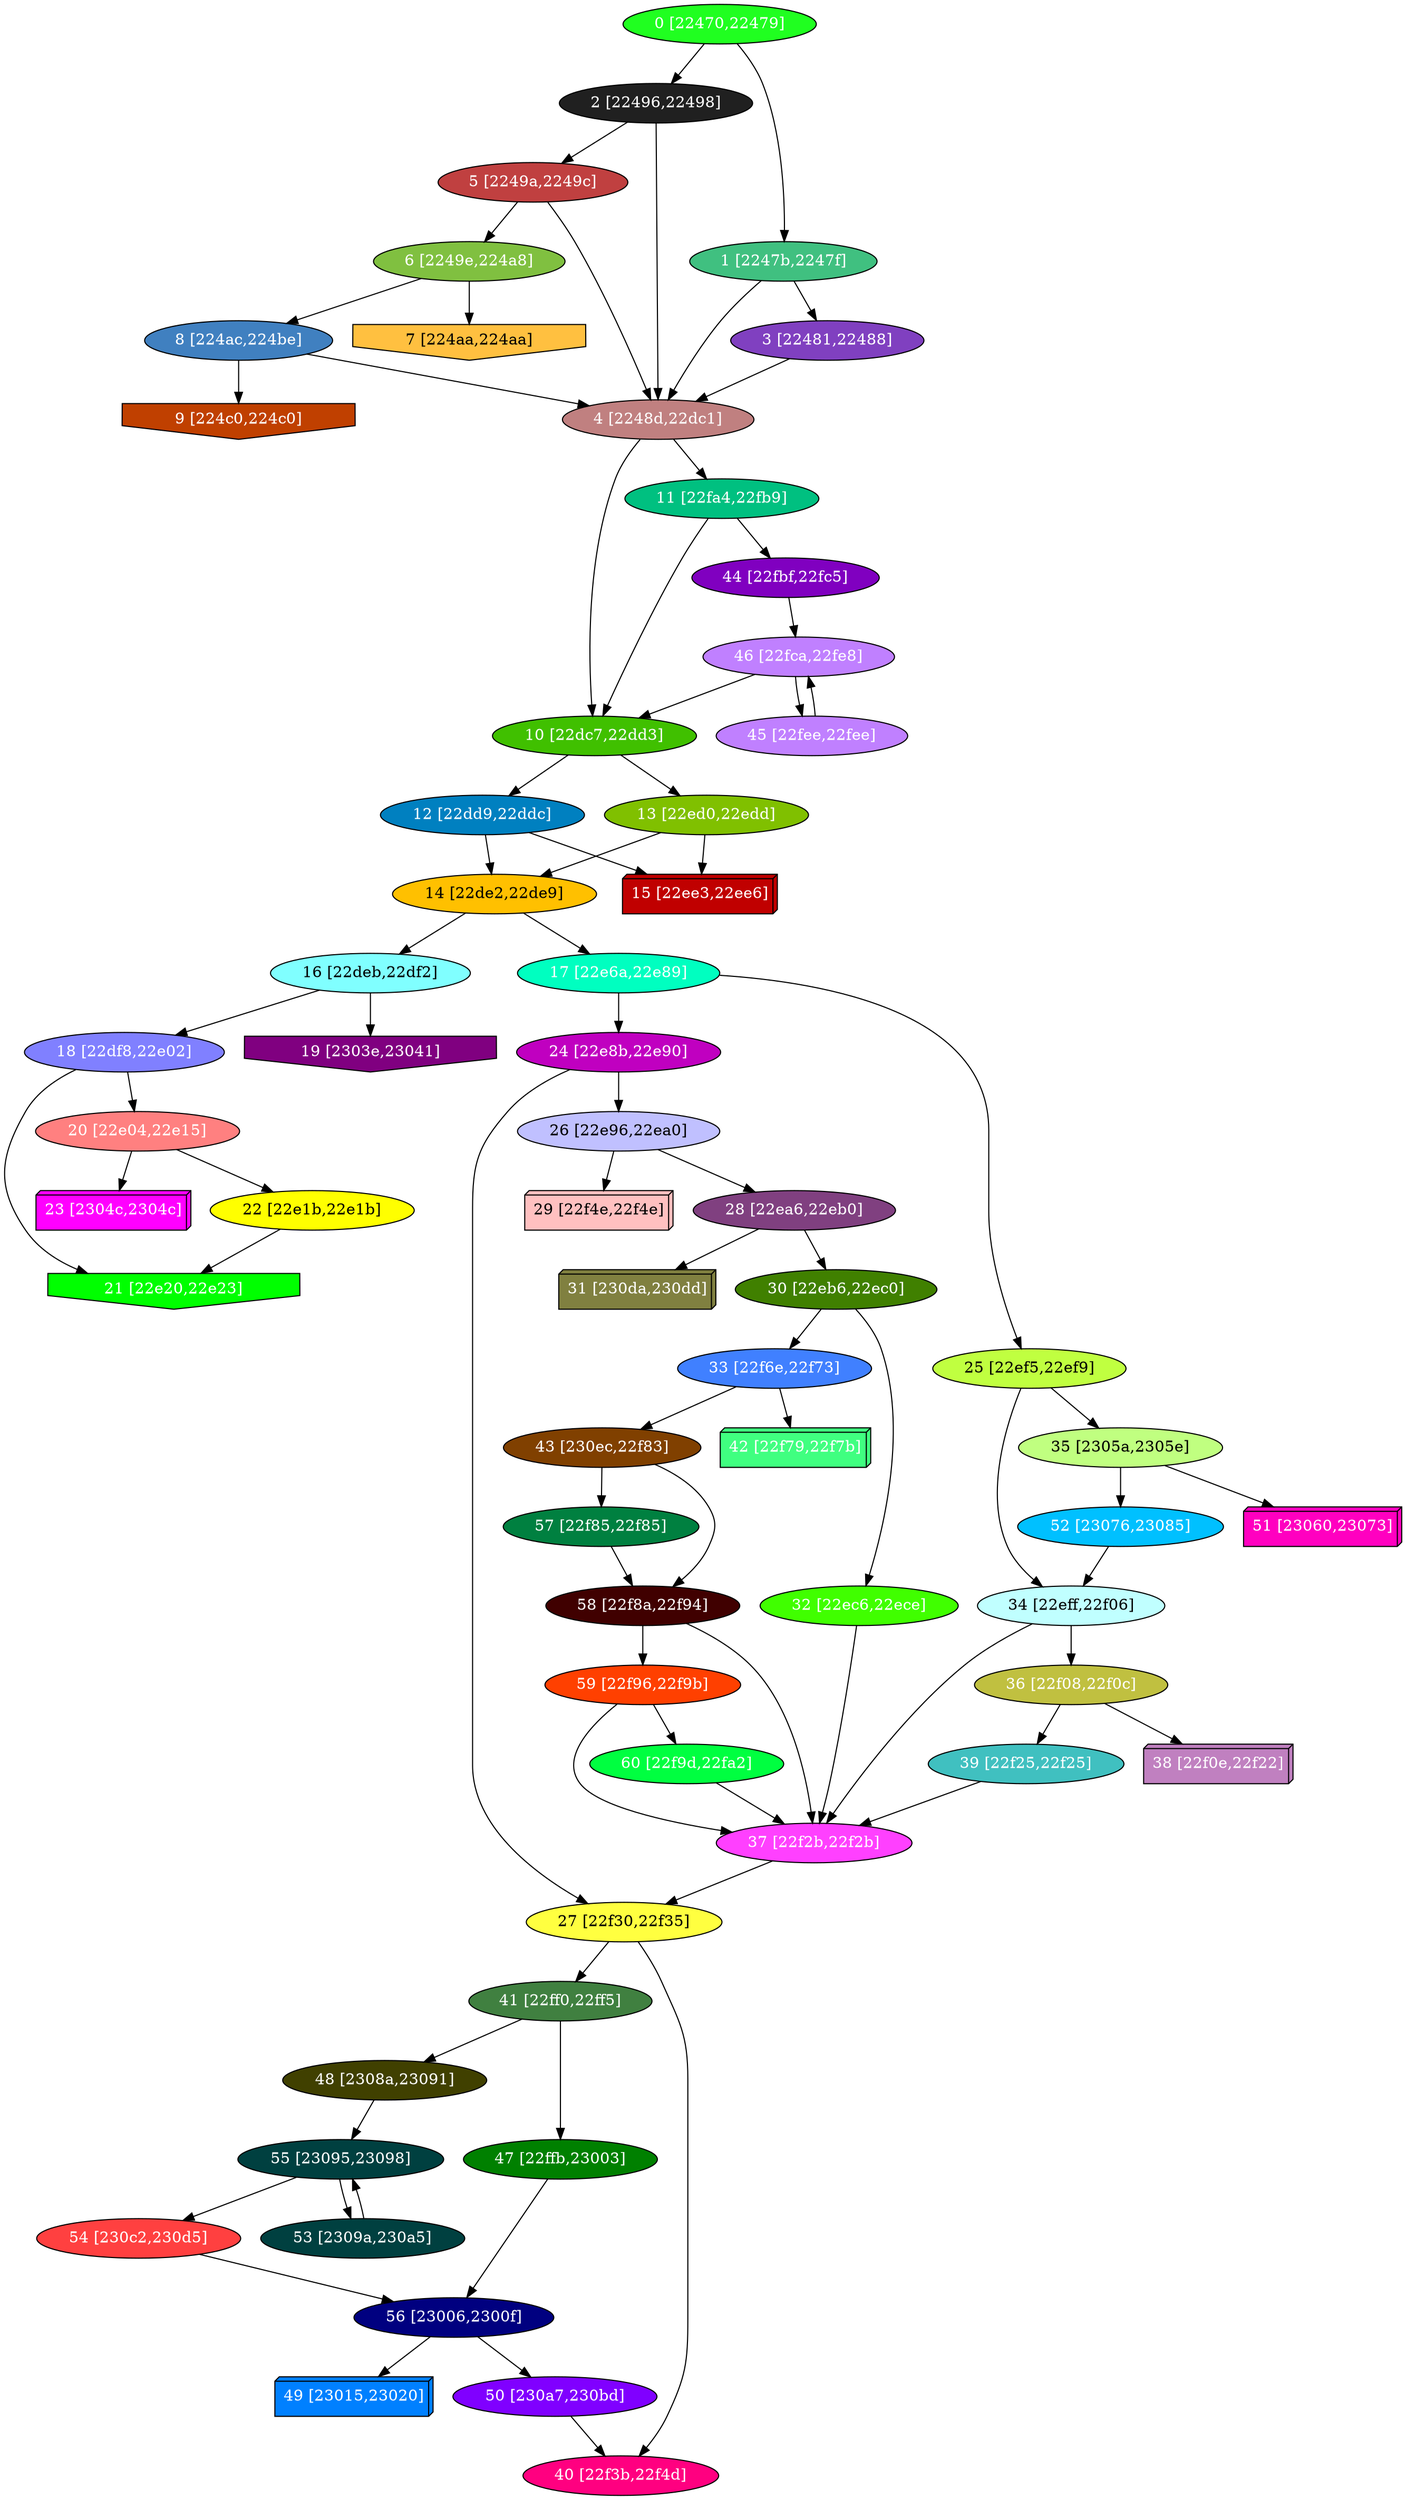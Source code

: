 diGraph libnss3{
	libnss3_0  [style=filled fillcolor="#20FF20" fontcolor="#ffffff" shape=oval label="0 [22470,22479]"]
	libnss3_1  [style=filled fillcolor="#40C080" fontcolor="#ffffff" shape=oval label="1 [2247b,2247f]"]
	libnss3_2  [style=filled fillcolor="#202020" fontcolor="#ffffff" shape=oval label="2 [22496,22498]"]
	libnss3_3  [style=filled fillcolor="#8040C0" fontcolor="#ffffff" shape=oval label="3 [22481,22488]"]
	libnss3_4  [style=filled fillcolor="#C08080" fontcolor="#ffffff" shape=oval label="4 [2248d,22dc1]"]
	libnss3_5  [style=filled fillcolor="#C04040" fontcolor="#ffffff" shape=oval label="5 [2249a,2249c]"]
	libnss3_6  [style=filled fillcolor="#80C040" fontcolor="#ffffff" shape=oval label="6 [2249e,224a8]"]
	libnss3_7  [style=filled fillcolor="#FFC040" fontcolor="#000000" shape=invhouse label="7 [224aa,224aa]"]
	libnss3_8  [style=filled fillcolor="#4080C0" fontcolor="#ffffff" shape=oval label="8 [224ac,224be]"]
	libnss3_9  [style=filled fillcolor="#C04000" fontcolor="#ffffff" shape=invhouse label="9 [224c0,224c0]"]
	libnss3_a  [style=filled fillcolor="#40C000" fontcolor="#ffffff" shape=oval label="10 [22dc7,22dd3]"]
	libnss3_b  [style=filled fillcolor="#00C080" fontcolor="#ffffff" shape=oval label="11 [22fa4,22fb9]"]
	libnss3_c  [style=filled fillcolor="#0080C0" fontcolor="#ffffff" shape=oval label="12 [22dd9,22ddc]"]
	libnss3_d  [style=filled fillcolor="#80C000" fontcolor="#ffffff" shape=oval label="13 [22ed0,22edd]"]
	libnss3_e  [style=filled fillcolor="#FFC000" fontcolor="#000000" shape=oval label="14 [22de2,22de9]"]
	libnss3_f  [style=filled fillcolor="#C00000" fontcolor="#ffffff" shape=box3d label="15 [22ee3,22ee6]"]
	libnss3_10  [style=filled fillcolor="#80FFFF" fontcolor="#000000" shape=oval label="16 [22deb,22df2]"]
	libnss3_11  [style=filled fillcolor="#00FFC0" fontcolor="#ffffff" shape=oval label="17 [22e6a,22e89]"]
	libnss3_12  [style=filled fillcolor="#8080FF" fontcolor="#ffffff" shape=oval label="18 [22df8,22e02]"]
	libnss3_13  [style=filled fillcolor="#800080" fontcolor="#ffffff" shape=invhouse label="19 [2303e,23041]"]
	libnss3_14  [style=filled fillcolor="#FF8080" fontcolor="#ffffff" shape=oval label="20 [22e04,22e15]"]
	libnss3_15  [style=filled fillcolor="#00FF00" fontcolor="#ffffff" shape=invhouse label="21 [22e20,22e23]"]
	libnss3_16  [style=filled fillcolor="#FFFF00" fontcolor="#000000" shape=oval label="22 [22e1b,22e1b]"]
	libnss3_17  [style=filled fillcolor="#FF00FF" fontcolor="#ffffff" shape=box3d label="23 [2304c,2304c]"]
	libnss3_18  [style=filled fillcolor="#C000C0" fontcolor="#ffffff" shape=oval label="24 [22e8b,22e90]"]
	libnss3_19  [style=filled fillcolor="#C0FF40" fontcolor="#000000" shape=oval label="25 [22ef5,22ef9]"]
	libnss3_1a  [style=filled fillcolor="#C0C0FF" fontcolor="#000000" shape=oval label="26 [22e96,22ea0]"]
	libnss3_1b  [style=filled fillcolor="#FFFF40" fontcolor="#000000" shape=oval label="27 [22f30,22f35]"]
	libnss3_1c  [style=filled fillcolor="#804080" fontcolor="#ffffff" shape=oval label="28 [22ea6,22eb0]"]
	libnss3_1d  [style=filled fillcolor="#FFC0C0" fontcolor="#000000" shape=box3d label="29 [22f4e,22f4e]"]
	libnss3_1e  [style=filled fillcolor="#408000" fontcolor="#ffffff" shape=oval label="30 [22eb6,22ec0]"]
	libnss3_1f  [style=filled fillcolor="#808040" fontcolor="#ffffff" shape=box3d label="31 [230da,230dd]"]
	libnss3_20  [style=filled fillcolor="#40FF00" fontcolor="#ffffff" shape=oval label="32 [22ec6,22ece]"]
	libnss3_21  [style=filled fillcolor="#4080FF" fontcolor="#ffffff" shape=oval label="33 [22f6e,22f73]"]
	libnss3_22  [style=filled fillcolor="#C0FFFF" fontcolor="#000000" shape=oval label="34 [22eff,22f06]"]
	libnss3_23  [style=filled fillcolor="#C0FF80" fontcolor="#000000" shape=oval label="35 [2305a,2305e]"]
	libnss3_24  [style=filled fillcolor="#C0C040" fontcolor="#ffffff" shape=oval label="36 [22f08,22f0c]"]
	libnss3_25  [style=filled fillcolor="#FF40FF" fontcolor="#ffffff" shape=oval label="37 [22f2b,22f2b]"]
	libnss3_26  [style=filled fillcolor="#C080C0" fontcolor="#ffffff" shape=box3d label="38 [22f0e,22f22]"]
	libnss3_27  [style=filled fillcolor="#40C0C0" fontcolor="#ffffff" shape=oval label="39 [22f25,22f25]"]
	libnss3_28  [style=filled fillcolor="#FF0080" fontcolor="#ffffff" shape=oval label="40 [22f3b,22f4d]"]
	libnss3_29  [style=filled fillcolor="#408040" fontcolor="#ffffff" shape=oval label="41 [22ff0,22ff5]"]
	libnss3_2a  [style=filled fillcolor="#40FF80" fontcolor="#ffffff" shape=box3d label="42 [22f79,22f7b]"]
	libnss3_2b  [style=filled fillcolor="#804000" fontcolor="#ffffff" shape=oval label="43 [230ec,22f83]"]
	libnss3_2c  [style=filled fillcolor="#8000C0" fontcolor="#ffffff" shape=oval label="44 [22fbf,22fc5]"]
	libnss3_2d  [style=filled fillcolor="#C080FF" fontcolor="#ffffff" shape=oval label="45 [22fee,22fee]"]
	libnss3_2e  [style=filled fillcolor="#C080FF" fontcolor="#ffffff" shape=oval label="46 [22fca,22fe8]"]
	libnss3_2f  [style=filled fillcolor="#008000" fontcolor="#ffffff" shape=oval label="47 [22ffb,23003]"]
	libnss3_30  [style=filled fillcolor="#404000" fontcolor="#ffffff" shape=oval label="48 [2308a,23091]"]
	libnss3_31  [style=filled fillcolor="#0080FF" fontcolor="#ffffff" shape=box3d label="49 [23015,23020]"]
	libnss3_32  [style=filled fillcolor="#8000FF" fontcolor="#ffffff" shape=oval label="50 [230a7,230bd]"]
	libnss3_33  [style=filled fillcolor="#FF00C0" fontcolor="#ffffff" shape=box3d label="51 [23060,23073]"]
	libnss3_34  [style=filled fillcolor="#00C0FF" fontcolor="#ffffff" shape=oval label="52 [23076,23085]"]
	libnss3_35  [style=filled fillcolor="#004040" fontcolor="#ffffff" shape=oval label="53 [2309a,230a5]"]
	libnss3_36  [style=filled fillcolor="#FF4040" fontcolor="#ffffff" shape=oval label="54 [230c2,230d5]"]
	libnss3_37  [style=filled fillcolor="#004040" fontcolor="#ffffff" shape=oval label="55 [23095,23098]"]
	libnss3_38  [style=filled fillcolor="#000080" fontcolor="#ffffff" shape=oval label="56 [23006,2300f]"]
	libnss3_39  [style=filled fillcolor="#008040" fontcolor="#ffffff" shape=oval label="57 [22f85,22f85]"]
	libnss3_3a  [style=filled fillcolor="#400000" fontcolor="#ffffff" shape=oval label="58 [22f8a,22f94]"]
	libnss3_3b  [style=filled fillcolor="#FF4000" fontcolor="#ffffff" shape=oval label="59 [22f96,22f9b]"]
	libnss3_3c  [style=filled fillcolor="#00FF40" fontcolor="#ffffff" shape=oval label="60 [22f9d,22fa2]"]

	libnss3_0 -> libnss3_1
	libnss3_0 -> libnss3_2
	libnss3_1 -> libnss3_3
	libnss3_1 -> libnss3_4
	libnss3_2 -> libnss3_4
	libnss3_2 -> libnss3_5
	libnss3_3 -> libnss3_4
	libnss3_4 -> libnss3_a
	libnss3_4 -> libnss3_b
	libnss3_5 -> libnss3_4
	libnss3_5 -> libnss3_6
	libnss3_6 -> libnss3_7
	libnss3_6 -> libnss3_8
	libnss3_8 -> libnss3_4
	libnss3_8 -> libnss3_9
	libnss3_a -> libnss3_c
	libnss3_a -> libnss3_d
	libnss3_b -> libnss3_a
	libnss3_b -> libnss3_2c
	libnss3_c -> libnss3_e
	libnss3_c -> libnss3_f
	libnss3_d -> libnss3_e
	libnss3_d -> libnss3_f
	libnss3_e -> libnss3_10
	libnss3_e -> libnss3_11
	libnss3_10 -> libnss3_12
	libnss3_10 -> libnss3_13
	libnss3_11 -> libnss3_18
	libnss3_11 -> libnss3_19
	libnss3_12 -> libnss3_14
	libnss3_12 -> libnss3_15
	libnss3_14 -> libnss3_16
	libnss3_14 -> libnss3_17
	libnss3_16 -> libnss3_15
	libnss3_18 -> libnss3_1a
	libnss3_18 -> libnss3_1b
	libnss3_19 -> libnss3_22
	libnss3_19 -> libnss3_23
	libnss3_1a -> libnss3_1c
	libnss3_1a -> libnss3_1d
	libnss3_1b -> libnss3_28
	libnss3_1b -> libnss3_29
	libnss3_1c -> libnss3_1e
	libnss3_1c -> libnss3_1f
	libnss3_1e -> libnss3_20
	libnss3_1e -> libnss3_21
	libnss3_20 -> libnss3_25
	libnss3_21 -> libnss3_2a
	libnss3_21 -> libnss3_2b
	libnss3_22 -> libnss3_24
	libnss3_22 -> libnss3_25
	libnss3_23 -> libnss3_33
	libnss3_23 -> libnss3_34
	libnss3_24 -> libnss3_26
	libnss3_24 -> libnss3_27
	libnss3_25 -> libnss3_1b
	libnss3_27 -> libnss3_25
	libnss3_29 -> libnss3_2f
	libnss3_29 -> libnss3_30
	libnss3_2b -> libnss3_39
	libnss3_2b -> libnss3_3a
	libnss3_2c -> libnss3_2e
	libnss3_2d -> libnss3_2e
	libnss3_2e -> libnss3_a
	libnss3_2e -> libnss3_2d
	libnss3_2f -> libnss3_38
	libnss3_30 -> libnss3_37
	libnss3_32 -> libnss3_28
	libnss3_34 -> libnss3_22
	libnss3_35 -> libnss3_37
	libnss3_36 -> libnss3_38
	libnss3_37 -> libnss3_35
	libnss3_37 -> libnss3_36
	libnss3_38 -> libnss3_31
	libnss3_38 -> libnss3_32
	libnss3_39 -> libnss3_3a
	libnss3_3a -> libnss3_25
	libnss3_3a -> libnss3_3b
	libnss3_3b -> libnss3_25
	libnss3_3b -> libnss3_3c
	libnss3_3c -> libnss3_25
}